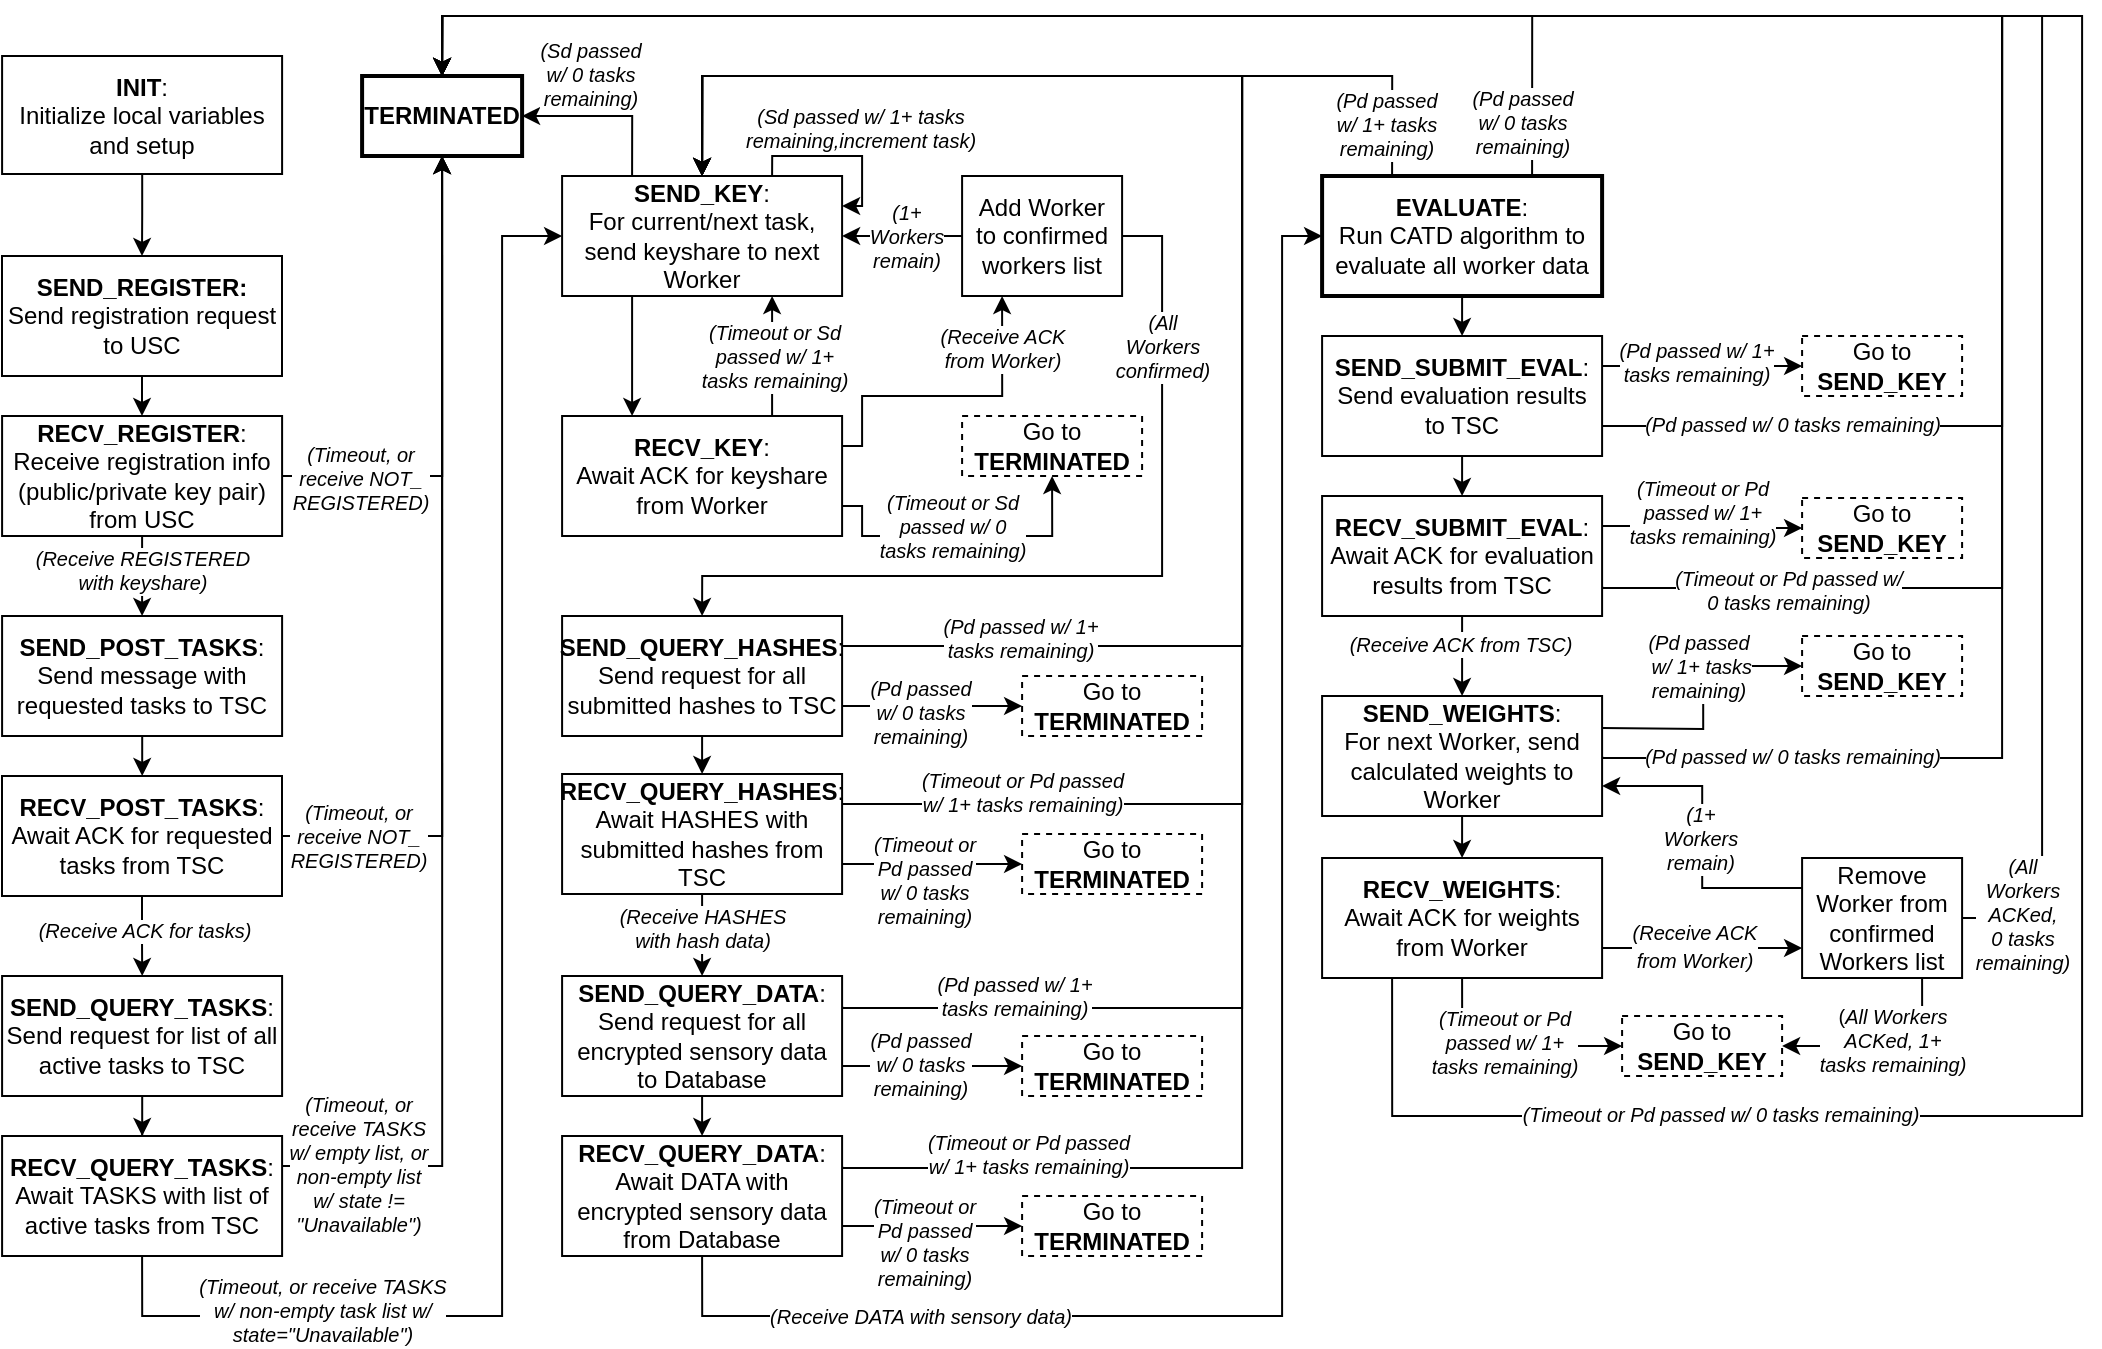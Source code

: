 <mxfile version="24.0.7" type="device">
  <diagram name="Page-1" id="quEddaLIeO4hTfpgQAE9">
    <mxGraphModel dx="-42" dy="-247" grid="1" gridSize="10" guides="1" tooltips="1" connect="1" arrows="1" fold="1" page="1" pageScale="1" pageWidth="850" pageHeight="1100" math="0" shadow="0">
      <root>
        <mxCell id="0" />
        <mxCell id="1" parent="0" />
        <mxCell id="jrSDbTSkBAWOKYSbaQIf-1" value="" style="edgeStyle=orthogonalEdgeStyle;rounded=0;orthogonalLoop=1;jettySize=auto;html=1;" edge="1" parent="1" source="jrSDbTSkBAWOKYSbaQIf-2" target="jrSDbTSkBAWOKYSbaQIf-4">
          <mxGeometry relative="1" as="geometry" />
        </mxCell>
        <mxCell id="jrSDbTSkBAWOKYSbaQIf-2" value="&lt;div&gt;&lt;b&gt;INIT&lt;/b&gt;: &lt;br&gt;&lt;/div&gt;&lt;div&gt;Initialize local variables and setup&lt;/div&gt;" style="rounded=0;whiteSpace=wrap;html=1;" vertex="1" parent="1">
          <mxGeometry x="2400.05" y="1490" width="140" height="59" as="geometry" />
        </mxCell>
        <mxCell id="jrSDbTSkBAWOKYSbaQIf-3" value="" style="edgeStyle=orthogonalEdgeStyle;rounded=0;orthogonalLoop=1;jettySize=auto;html=1;" edge="1" parent="1" source="jrSDbTSkBAWOKYSbaQIf-4" target="jrSDbTSkBAWOKYSbaQIf-9">
          <mxGeometry relative="1" as="geometry" />
        </mxCell>
        <mxCell id="jrSDbTSkBAWOKYSbaQIf-4" value="&lt;div&gt;&lt;b&gt;SEND_REGISTER: &lt;/b&gt;&lt;br&gt;&lt;/div&gt;&lt;div&gt;Send registration request to USC&lt;/div&gt;" style="rounded=0;whiteSpace=wrap;html=1;" vertex="1" parent="1">
          <mxGeometry x="2400" y="1590" width="140" height="60" as="geometry" />
        </mxCell>
        <mxCell id="jrSDbTSkBAWOKYSbaQIf-5" value="" style="edgeStyle=orthogonalEdgeStyle;rounded=0;orthogonalLoop=1;jettySize=auto;html=1;" edge="1" parent="1" source="jrSDbTSkBAWOKYSbaQIf-9" target="jrSDbTSkBAWOKYSbaQIf-11">
          <mxGeometry relative="1" as="geometry" />
        </mxCell>
        <mxCell id="jrSDbTSkBAWOKYSbaQIf-6" value="&lt;div style=&quot;font-size: 10px;&quot;&gt;&lt;font style=&quot;font-size: 10px;&quot;&gt;&lt;i&gt;(Receive REGISTERED&lt;/i&gt;&lt;/font&gt;&lt;/div&gt;&lt;div style=&quot;font-size: 10px;&quot;&gt;&lt;font style=&quot;font-size: 10px;&quot;&gt;&lt;i&gt;with keyshare)&lt;br&gt;&lt;/i&gt;&lt;/font&gt;&lt;/div&gt;" style="edgeLabel;html=1;align=center;verticalAlign=middle;resizable=0;points=[];" vertex="1" connectable="0" parent="jrSDbTSkBAWOKYSbaQIf-5">
          <mxGeometry x="-0.317" y="-1" relative="1" as="geometry">
            <mxPoint x="1" y="3" as="offset" />
          </mxGeometry>
        </mxCell>
        <mxCell id="jrSDbTSkBAWOKYSbaQIf-7" style="edgeStyle=orthogonalEdgeStyle;rounded=0;orthogonalLoop=1;jettySize=auto;html=1;exitX=1;exitY=0.5;exitDx=0;exitDy=0;entryX=0.5;entryY=1;entryDx=0;entryDy=0;" edge="1" parent="1" source="jrSDbTSkBAWOKYSbaQIf-9" target="jrSDbTSkBAWOKYSbaQIf-83">
          <mxGeometry relative="1" as="geometry">
            <Array as="points">
              <mxPoint x="2620.05" y="1700" />
            </Array>
          </mxGeometry>
        </mxCell>
        <mxCell id="jrSDbTSkBAWOKYSbaQIf-8" value="&lt;div style=&quot;font-size: 10px;&quot;&gt;&lt;font style=&quot;font-size: 10px;&quot;&gt;&lt;i&gt;(Timeout, or&lt;/i&gt;&lt;/font&gt;&lt;/div&gt;&lt;div style=&quot;font-size: 10px;&quot;&gt;&lt;font style=&quot;font-size: 10px;&quot;&gt;&lt;i&gt;receive NOT_&lt;/i&gt;&lt;/font&gt;&lt;/div&gt;&lt;div style=&quot;font-size: 10px;&quot;&gt;&lt;font style=&quot;font-size: 10px;&quot;&gt;&lt;i&gt;REGISTERED)&lt;br&gt;&lt;/i&gt;&lt;/font&gt;&lt;/div&gt;" style="edgeLabel;html=1;align=center;verticalAlign=middle;resizable=0;points=[];" vertex="1" connectable="0" parent="jrSDbTSkBAWOKYSbaQIf-7">
          <mxGeometry x="-0.681" y="3" relative="1" as="geometry">
            <mxPoint y="4" as="offset" />
          </mxGeometry>
        </mxCell>
        <mxCell id="jrSDbTSkBAWOKYSbaQIf-9" value="&lt;div&gt;&lt;b&gt;RECV_REGISTER&lt;/b&gt;:&lt;/div&gt;&lt;div&gt;Receive registration info (public/private key pair) from USC&lt;br&gt;&lt;/div&gt;" style="rounded=0;whiteSpace=wrap;html=1;" vertex="1" parent="1">
          <mxGeometry x="2400.05" y="1670" width="140" height="60" as="geometry" />
        </mxCell>
        <mxCell id="jrSDbTSkBAWOKYSbaQIf-10" value="" style="edgeStyle=orthogonalEdgeStyle;rounded=0;orthogonalLoop=1;jettySize=auto;html=1;" edge="1" parent="1" source="jrSDbTSkBAWOKYSbaQIf-11" target="jrSDbTSkBAWOKYSbaQIf-16">
          <mxGeometry relative="1" as="geometry" />
        </mxCell>
        <mxCell id="jrSDbTSkBAWOKYSbaQIf-11" value="&lt;div&gt;&lt;b&gt;SEND_POST_TASKS&lt;/b&gt;: Send message with requested tasks to TSC&lt;br&gt;&lt;/div&gt;" style="rounded=0;whiteSpace=wrap;html=1;" vertex="1" parent="1">
          <mxGeometry x="2400.05" y="1770" width="140" height="60" as="geometry" />
        </mxCell>
        <mxCell id="jrSDbTSkBAWOKYSbaQIf-12" value="" style="edgeStyle=orthogonalEdgeStyle;rounded=0;orthogonalLoop=1;jettySize=auto;html=1;" edge="1" parent="1" source="jrSDbTSkBAWOKYSbaQIf-16" target="jrSDbTSkBAWOKYSbaQIf-20">
          <mxGeometry relative="1" as="geometry" />
        </mxCell>
        <mxCell id="jrSDbTSkBAWOKYSbaQIf-13" value="&lt;div style=&quot;font-size: 10px;&quot;&gt;&lt;font style=&quot;font-size: 10px;&quot;&gt;&lt;i&gt;(Receive ACK for tasks)&lt;br&gt;&lt;/i&gt;&lt;/font&gt;&lt;/div&gt;" style="edgeLabel;html=1;align=center;verticalAlign=middle;resizable=0;points=[];" vertex="1" connectable="0" parent="jrSDbTSkBAWOKYSbaQIf-12">
          <mxGeometry x="-0.117" y="1" relative="1" as="geometry">
            <mxPoint y="-1" as="offset" />
          </mxGeometry>
        </mxCell>
        <mxCell id="jrSDbTSkBAWOKYSbaQIf-14" style="edgeStyle=orthogonalEdgeStyle;rounded=0;orthogonalLoop=1;jettySize=auto;html=1;exitX=1;exitY=0.5;exitDx=0;exitDy=0;entryX=0.5;entryY=1;entryDx=0;entryDy=0;" edge="1" parent="1" source="jrSDbTSkBAWOKYSbaQIf-16" target="jrSDbTSkBAWOKYSbaQIf-83">
          <mxGeometry relative="1" as="geometry" />
        </mxCell>
        <mxCell id="jrSDbTSkBAWOKYSbaQIf-15" value="&lt;div style=&quot;font-size: 10px;&quot;&gt;&lt;font style=&quot;font-size: 10px;&quot;&gt;&lt;i&gt;(Timeout, or&lt;/i&gt;&lt;/font&gt;&lt;/div&gt;&lt;div style=&quot;font-size: 10px;&quot;&gt;&lt;font style=&quot;font-size: 10px;&quot;&gt;&lt;i&gt;receive NOT_&lt;/i&gt;&lt;/font&gt;&lt;/div&gt;&lt;div style=&quot;font-size: 10px;&quot;&gt;&lt;font style=&quot;font-size: 10px;&quot;&gt;&lt;i&gt;REGISTERED)&lt;br&gt;&lt;/i&gt;&lt;/font&gt;&lt;/div&gt;" style="edgeLabel;html=1;align=center;verticalAlign=middle;resizable=0;points=[];" vertex="1" connectable="0" parent="jrSDbTSkBAWOKYSbaQIf-14">
          <mxGeometry x="-0.82" relative="1" as="geometry">
            <mxPoint as="offset" />
          </mxGeometry>
        </mxCell>
        <mxCell id="jrSDbTSkBAWOKYSbaQIf-16" value="&lt;div&gt;&lt;b&gt;RECV_POST_TASKS&lt;/b&gt;:&lt;/div&gt;&lt;div&gt;Await ACK for requested tasks from TSC&lt;br&gt;&lt;/div&gt;" style="rounded=0;whiteSpace=wrap;html=1;" vertex="1" parent="1">
          <mxGeometry x="2400" y="1850" width="140" height="60" as="geometry" />
        </mxCell>
        <mxCell id="jrSDbTSkBAWOKYSbaQIf-17" value="" style="edgeStyle=orthogonalEdgeStyle;rounded=0;orthogonalLoop=1;jettySize=auto;html=1;" edge="1" parent="1" source="jrSDbTSkBAWOKYSbaQIf-20" target="jrSDbTSkBAWOKYSbaQIf-23">
          <mxGeometry relative="1" as="geometry" />
        </mxCell>
        <mxCell id="jrSDbTSkBAWOKYSbaQIf-18" style="edgeStyle=orthogonalEdgeStyle;rounded=0;orthogonalLoop=1;jettySize=auto;html=1;exitX=1;exitY=0.25;exitDx=0;exitDy=0;entryX=0.5;entryY=1;entryDx=0;entryDy=0;" edge="1" parent="1" source="jrSDbTSkBAWOKYSbaQIf-23" target="jrSDbTSkBAWOKYSbaQIf-83">
          <mxGeometry relative="1" as="geometry" />
        </mxCell>
        <mxCell id="jrSDbTSkBAWOKYSbaQIf-19" value="&lt;div style=&quot;font-size: 10px;&quot;&gt;&lt;font style=&quot;font-size: 10px;&quot;&gt;&lt;i&gt;(Timeout, or&lt;/i&gt;&lt;/font&gt;&lt;/div&gt;&lt;div style=&quot;font-size: 10px;&quot;&gt;&lt;font style=&quot;font-size: 10px;&quot;&gt;&lt;i&gt;receive TASKS&lt;/i&gt;&lt;/font&gt;&lt;/div&gt;&lt;div style=&quot;font-size: 10px;&quot;&gt;&lt;font style=&quot;font-size: 10px;&quot;&gt;&lt;i&gt;w/ empty list, or&lt;/i&gt;&lt;/font&gt;&lt;/div&gt;&lt;div style=&quot;font-size: 10px;&quot;&gt;&lt;font style=&quot;font-size: 10px;&quot;&gt;&lt;i&gt;non-empty list&lt;/i&gt;&lt;/font&gt;&lt;/div&gt;&lt;div style=&quot;font-size: 10px;&quot;&gt;&lt;font style=&quot;font-size: 10px;&quot;&gt;&lt;i&gt;w/ state !=&lt;/i&gt;&lt;/font&gt;&lt;/div&gt;&lt;div style=&quot;font-size: 10px;&quot;&gt;&lt;font style=&quot;font-size: 10px;&quot;&gt;&lt;i&gt;&quot;Unavailable&quot;)&lt;br&gt;&lt;/i&gt;&lt;/font&gt;&lt;/div&gt;" style="edgeLabel;html=1;align=center;verticalAlign=middle;resizable=0;points=[];" vertex="1" connectable="0" parent="jrSDbTSkBAWOKYSbaQIf-18">
          <mxGeometry x="-0.882" y="1" relative="1" as="geometry">
            <mxPoint x="3" as="offset" />
          </mxGeometry>
        </mxCell>
        <mxCell id="jrSDbTSkBAWOKYSbaQIf-20" value="&lt;div&gt;&lt;b&gt;SEND_QUERY_TASKS&lt;/b&gt;:&lt;/div&gt;&lt;div&gt;Send request for list of all active tasks to TSC&lt;br&gt;&lt;/div&gt;" style="rounded=0;whiteSpace=wrap;html=1;" vertex="1" parent="1">
          <mxGeometry x="2400.05" y="1950" width="140" height="60" as="geometry" />
        </mxCell>
        <mxCell id="jrSDbTSkBAWOKYSbaQIf-21" style="edgeStyle=orthogonalEdgeStyle;rounded=0;orthogonalLoop=1;jettySize=auto;html=1;exitX=0.5;exitY=1;exitDx=0;exitDy=0;entryX=0;entryY=0.5;entryDx=0;entryDy=0;" edge="1" parent="1" source="jrSDbTSkBAWOKYSbaQIf-23" target="jrSDbTSkBAWOKYSbaQIf-27">
          <mxGeometry relative="1" as="geometry">
            <Array as="points">
              <mxPoint x="2470.05" y="2120" />
              <mxPoint x="2650.05" y="2120" />
              <mxPoint x="2650.05" y="1580" />
            </Array>
          </mxGeometry>
        </mxCell>
        <mxCell id="jrSDbTSkBAWOKYSbaQIf-22" value="&lt;div style=&quot;font-size: 10px;&quot;&gt;&lt;font style=&quot;font-size: 10px;&quot;&gt;&lt;i&gt;(Timeout, or receive TASKS&lt;/i&gt;&lt;/font&gt;&lt;/div&gt;&lt;div style=&quot;font-size: 10px;&quot;&gt;&lt;font style=&quot;font-size: 10px;&quot;&gt;&lt;i&gt;w/ non-empty task list w/&lt;/i&gt;&lt;/font&gt;&lt;/div&gt;&lt;div style=&quot;font-size: 10px;&quot;&gt;&lt;font style=&quot;font-size: 10px;&quot;&gt;&lt;i&gt;state=&quot;Unavailable&quot;)&lt;br&gt;&lt;/i&gt;&lt;/font&gt;&lt;/div&gt;" style="edgeLabel;html=1;align=center;verticalAlign=middle;resizable=0;points=[];" vertex="1" connectable="0" parent="jrSDbTSkBAWOKYSbaQIf-21">
          <mxGeometry x="-0.755" relative="1" as="geometry">
            <mxPoint x="24" y="-3" as="offset" />
          </mxGeometry>
        </mxCell>
        <mxCell id="jrSDbTSkBAWOKYSbaQIf-23" value="&lt;div&gt;&lt;b&gt;RECV_QUERY_TASKS&lt;/b&gt;:&lt;/div&gt;&lt;div&gt;Await TASKS with list of active tasks from TSC&lt;br&gt;&lt;/div&gt;" style="rounded=0;whiteSpace=wrap;html=1;" vertex="1" parent="1">
          <mxGeometry x="2400.05" y="2030" width="140" height="60" as="geometry" />
        </mxCell>
        <mxCell id="jrSDbTSkBAWOKYSbaQIf-24" style="edgeStyle=orthogonalEdgeStyle;rounded=0;orthogonalLoop=1;jettySize=auto;html=1;exitX=0.25;exitY=0;exitDx=0;exitDy=0;entryX=1;entryY=0.5;entryDx=0;entryDy=0;" edge="1" parent="1" source="jrSDbTSkBAWOKYSbaQIf-27" target="jrSDbTSkBAWOKYSbaQIf-83">
          <mxGeometry relative="1" as="geometry">
            <mxPoint x="2640.05" y="1520" as="targetPoint" />
            <Array as="points">
              <mxPoint x="2715.05" y="1520" />
            </Array>
          </mxGeometry>
        </mxCell>
        <mxCell id="jrSDbTSkBAWOKYSbaQIf-25" value="&lt;div style=&quot;font-size: 10px;&quot;&gt;&lt;font style=&quot;font-size: 10px;&quot;&gt;&lt;i&gt;(Sd passed &lt;br&gt;&lt;/i&gt;&lt;/font&gt;&lt;/div&gt;&lt;div style=&quot;font-size: 10px;&quot;&gt;&lt;font style=&quot;font-size: 10px;&quot;&gt;&lt;i&gt;w/ 0 tasks &lt;br&gt;&lt;/i&gt;&lt;/font&gt;&lt;/div&gt;&lt;div style=&quot;font-size: 10px;&quot;&gt;&lt;font style=&quot;font-size: 10px;&quot;&gt;&lt;i&gt;remaining)&lt;br&gt;&lt;/i&gt;&lt;/font&gt;&lt;/div&gt;" style="edgeLabel;html=1;align=center;verticalAlign=middle;resizable=0;points=[];" vertex="1" connectable="0" parent="jrSDbTSkBAWOKYSbaQIf-24">
          <mxGeometry x="-0.408" relative="1" as="geometry">
            <mxPoint x="-21" y="-26" as="offset" />
          </mxGeometry>
        </mxCell>
        <mxCell id="jrSDbTSkBAWOKYSbaQIf-26" style="edgeStyle=orthogonalEdgeStyle;rounded=0;orthogonalLoop=1;jettySize=auto;html=1;exitX=0.25;exitY=1;exitDx=0;exitDy=0;entryX=0.25;entryY=0;entryDx=0;entryDy=0;" edge="1" parent="1" source="jrSDbTSkBAWOKYSbaQIf-27" target="jrSDbTSkBAWOKYSbaQIf-34">
          <mxGeometry relative="1" as="geometry" />
        </mxCell>
        <mxCell id="jrSDbTSkBAWOKYSbaQIf-27" value="&lt;div&gt;&lt;b&gt;SEND_KEY&lt;/b&gt;:&lt;/div&gt;&lt;div&gt;For current/next task, send keyshare to next Worker&lt;br&gt;&lt;/div&gt;" style="rounded=0;whiteSpace=wrap;html=1;" vertex="1" parent="1">
          <mxGeometry x="2680.05" y="1550" width="140" height="60" as="geometry" />
        </mxCell>
        <mxCell id="jrSDbTSkBAWOKYSbaQIf-28" style="edgeStyle=orthogonalEdgeStyle;rounded=0;orthogonalLoop=1;jettySize=auto;html=1;exitX=1;exitY=0.25;exitDx=0;exitDy=0;entryX=0.25;entryY=1;entryDx=0;entryDy=0;" edge="1" parent="1" source="jrSDbTSkBAWOKYSbaQIf-34" target="jrSDbTSkBAWOKYSbaQIf-96">
          <mxGeometry relative="1" as="geometry">
            <mxPoint x="2860.05" y="1645" as="sourcePoint" />
            <mxPoint x="2940.05" y="1609" as="targetPoint" />
            <Array as="points">
              <mxPoint x="2830.05" y="1685" />
              <mxPoint x="2830.05" y="1660" />
              <mxPoint x="2900.05" y="1660" />
            </Array>
          </mxGeometry>
        </mxCell>
        <mxCell id="jrSDbTSkBAWOKYSbaQIf-29" value="&lt;div style=&quot;font-size: 10px;&quot;&gt;&lt;font style=&quot;font-size: 10px;&quot;&gt;&lt;i&gt;(Receive ACK&lt;/i&gt;&lt;/font&gt;&lt;/div&gt;&lt;div style=&quot;font-size: 10px;&quot;&gt;&lt;font style=&quot;font-size: 10px;&quot;&gt;&lt;i&gt;from Worker)&lt;br&gt;&lt;/i&gt;&lt;/font&gt;&lt;/div&gt;" style="edgeLabel;html=1;align=center;verticalAlign=middle;resizable=0;points=[];" vertex="1" connectable="0" parent="jrSDbTSkBAWOKYSbaQIf-28">
          <mxGeometry x="-0.073" relative="1" as="geometry">
            <mxPoint x="33" y="-24" as="offset" />
          </mxGeometry>
        </mxCell>
        <mxCell id="jrSDbTSkBAWOKYSbaQIf-30" style="edgeStyle=orthogonalEdgeStyle;rounded=0;orthogonalLoop=1;jettySize=auto;html=1;exitX=0.75;exitY=0;exitDx=0;exitDy=0;entryX=0.75;entryY=1;entryDx=0;entryDy=0;" edge="1" parent="1" source="jrSDbTSkBAWOKYSbaQIf-34" target="jrSDbTSkBAWOKYSbaQIf-27">
          <mxGeometry relative="1" as="geometry" />
        </mxCell>
        <mxCell id="jrSDbTSkBAWOKYSbaQIf-31" value="&lt;div style=&quot;font-size: 10px;&quot;&gt;&lt;font style=&quot;font-size: 10px;&quot;&gt;&lt;i&gt;(Timeout or Sd &lt;br&gt;&lt;/i&gt;&lt;/font&gt;&lt;/div&gt;&lt;div style=&quot;font-size: 10px;&quot;&gt;&lt;font style=&quot;font-size: 10px;&quot;&gt;&lt;i&gt;passed w/ 1+ &lt;br&gt;&lt;/i&gt;&lt;/font&gt;&lt;/div&gt;&lt;div style=&quot;font-size: 10px;&quot;&gt;&lt;font style=&quot;font-size: 10px;&quot;&gt;&lt;i&gt;tasks remaining)&lt;br&gt;&lt;/i&gt;&lt;/font&gt;&lt;/div&gt;" style="edgeLabel;html=1;align=center;verticalAlign=middle;resizable=0;points=[];" vertex="1" connectable="0" parent="jrSDbTSkBAWOKYSbaQIf-30">
          <mxGeometry x="-0.027" y="1" relative="1" as="geometry">
            <mxPoint x="2" y="-1" as="offset" />
          </mxGeometry>
        </mxCell>
        <mxCell id="jrSDbTSkBAWOKYSbaQIf-32" style="edgeStyle=orthogonalEdgeStyle;rounded=0;orthogonalLoop=1;jettySize=auto;html=1;exitX=1;exitY=0.75;exitDx=0;exitDy=0;entryX=0.5;entryY=1;entryDx=0;entryDy=0;" edge="1" parent="1" source="jrSDbTSkBAWOKYSbaQIf-34" target="jrSDbTSkBAWOKYSbaQIf-97">
          <mxGeometry relative="1" as="geometry">
            <Array as="points">
              <mxPoint x="2830.05" y="1715" />
              <mxPoint x="2830.05" y="1730" />
              <mxPoint x="2925.05" y="1730" />
            </Array>
          </mxGeometry>
        </mxCell>
        <mxCell id="jrSDbTSkBAWOKYSbaQIf-33" value="&lt;div style=&quot;font-size: 10px;&quot;&gt;&lt;font style=&quot;font-size: 10px;&quot;&gt;&lt;i&gt;(Timeout or Sd &lt;br&gt;&lt;/i&gt;&lt;/font&gt;&lt;/div&gt;&lt;div style=&quot;font-size: 10px;&quot;&gt;&lt;font style=&quot;font-size: 10px;&quot;&gt;&lt;i&gt;passed w/ 0&lt;/i&gt;&lt;/font&gt;&lt;/div&gt;&lt;div style=&quot;font-size: 10px;&quot;&gt;&lt;font style=&quot;font-size: 10px;&quot;&gt;&lt;i&gt;tasks remaining)&lt;br&gt;&lt;/i&gt;&lt;/font&gt;&lt;/div&gt;" style="edgeLabel;html=1;align=center;verticalAlign=middle;resizable=0;points=[];" vertex="1" connectable="0" parent="jrSDbTSkBAWOKYSbaQIf-32">
          <mxGeometry x="-0.097" y="-2" relative="1" as="geometry">
            <mxPoint x="2" y="-7" as="offset" />
          </mxGeometry>
        </mxCell>
        <mxCell id="jrSDbTSkBAWOKYSbaQIf-34" value="&lt;div&gt;&lt;b&gt;RECV_KEY&lt;/b&gt;:&lt;/div&gt;&lt;div&gt;Await ACK for keyshare from Worker&lt;br&gt;&lt;/div&gt;" style="rounded=0;whiteSpace=wrap;html=1;" vertex="1" parent="1">
          <mxGeometry x="2680.05" y="1670" width="140" height="60" as="geometry" />
        </mxCell>
        <mxCell id="jrSDbTSkBAWOKYSbaQIf-35" style="edgeStyle=orthogonalEdgeStyle;rounded=0;orthogonalLoop=1;jettySize=auto;html=1;exitX=1;exitY=0.25;exitDx=0;exitDy=0;entryX=0.5;entryY=0;entryDx=0;entryDy=0;" edge="1" parent="1" source="jrSDbTSkBAWOKYSbaQIf-40" target="jrSDbTSkBAWOKYSbaQIf-27">
          <mxGeometry relative="1" as="geometry">
            <Array as="points">
              <mxPoint x="3020.05" y="1785" />
              <mxPoint x="3020.05" y="1500" />
              <mxPoint x="2750.05" y="1500" />
            </Array>
          </mxGeometry>
        </mxCell>
        <mxCell id="jrSDbTSkBAWOKYSbaQIf-36" value="&lt;div style=&quot;font-size: 10px;&quot;&gt;&lt;font style=&quot;font-size: 10px;&quot;&gt;&lt;i&gt;(Pd passed w/ 1+ &lt;br&gt;&lt;/i&gt;&lt;/font&gt;&lt;/div&gt;&lt;div style=&quot;font-size: 10px;&quot;&gt;&lt;font style=&quot;font-size: 10px;&quot;&gt;&lt;i&gt;tasks remaining)&lt;br&gt;&lt;/i&gt;&lt;/font&gt;&lt;/div&gt;" style="edgeLabel;html=1;align=center;verticalAlign=middle;resizable=0;points=[];" vertex="1" connectable="0" parent="jrSDbTSkBAWOKYSbaQIf-35">
          <mxGeometry x="-0.888" y="-1" relative="1" as="geometry">
            <mxPoint x="44" y="-5" as="offset" />
          </mxGeometry>
        </mxCell>
        <mxCell id="jrSDbTSkBAWOKYSbaQIf-37" style="edgeStyle=orthogonalEdgeStyle;rounded=0;orthogonalLoop=1;jettySize=auto;html=1;exitX=1;exitY=0.75;exitDx=0;exitDy=0;entryX=0;entryY=0.5;entryDx=0;entryDy=0;" edge="1" parent="1" source="jrSDbTSkBAWOKYSbaQIf-40" target="jrSDbTSkBAWOKYSbaQIf-98">
          <mxGeometry relative="1" as="geometry">
            <mxPoint x="2880.05" y="1815.205" as="targetPoint" />
          </mxGeometry>
        </mxCell>
        <mxCell id="jrSDbTSkBAWOKYSbaQIf-38" value="&lt;div style=&quot;font-size: 10px;&quot;&gt;&lt;font style=&quot;font-size: 10px;&quot;&gt;&lt;i&gt;(Pd passed &lt;br&gt;&lt;/i&gt;&lt;/font&gt;&lt;/div&gt;&lt;div style=&quot;font-size: 10px;&quot;&gt;&lt;font style=&quot;font-size: 10px;&quot;&gt;&lt;i&gt;w/ 0 tasks &lt;br&gt;&lt;/i&gt;&lt;/font&gt;&lt;/div&gt;&lt;div style=&quot;font-size: 10px;&quot;&gt;&lt;font style=&quot;font-size: 10px;&quot;&gt;&lt;i&gt;remaining)&lt;br&gt;&lt;/i&gt;&lt;/font&gt;&lt;/div&gt;" style="edgeLabel;html=1;align=center;verticalAlign=middle;resizable=0;points=[];" vertex="1" connectable="0" parent="jrSDbTSkBAWOKYSbaQIf-37">
          <mxGeometry x="-0.194" relative="1" as="geometry">
            <mxPoint x="2" y="3" as="offset" />
          </mxGeometry>
        </mxCell>
        <mxCell id="jrSDbTSkBAWOKYSbaQIf-39" style="edgeStyle=orthogonalEdgeStyle;rounded=0;orthogonalLoop=1;jettySize=auto;html=1;exitX=0.5;exitY=1;exitDx=0;exitDy=0;entryX=0.5;entryY=0;entryDx=0;entryDy=0;" edge="1" parent="1" source="jrSDbTSkBAWOKYSbaQIf-40" target="jrSDbTSkBAWOKYSbaQIf-47">
          <mxGeometry relative="1" as="geometry" />
        </mxCell>
        <mxCell id="jrSDbTSkBAWOKYSbaQIf-40" value="&lt;div&gt;&lt;b&gt;SEND_QUERY_HASHES&lt;/b&gt;:&lt;/div&gt;&lt;div&gt;Send request for all submitted hashes to TSC&lt;br&gt;&lt;/div&gt;" style="rounded=0;whiteSpace=wrap;html=1;" vertex="1" parent="1">
          <mxGeometry x="2680.05" y="1770" width="140" height="60" as="geometry" />
        </mxCell>
        <mxCell id="jrSDbTSkBAWOKYSbaQIf-41" style="edgeStyle=orthogonalEdgeStyle;rounded=0;orthogonalLoop=1;jettySize=auto;html=1;exitX=1;exitY=0.25;exitDx=0;exitDy=0;entryX=0.5;entryY=0;entryDx=0;entryDy=0;" edge="1" parent="1" source="jrSDbTSkBAWOKYSbaQIf-47" target="jrSDbTSkBAWOKYSbaQIf-27">
          <mxGeometry relative="1" as="geometry">
            <Array as="points">
              <mxPoint x="3020.05" y="1864" />
              <mxPoint x="3020.05" y="1500" />
              <mxPoint x="2750.05" y="1500" />
            </Array>
          </mxGeometry>
        </mxCell>
        <mxCell id="jrSDbTSkBAWOKYSbaQIf-42" value="&lt;div style=&quot;font-size: 10px;&quot;&gt;&lt;font style=&quot;font-size: 10px;&quot;&gt;&lt;i&gt;(Timeout or Pd passed &lt;br&gt;&lt;/i&gt;&lt;/font&gt;&lt;/div&gt;&lt;div style=&quot;font-size: 10px;&quot;&gt;&lt;font style=&quot;font-size: 10px;&quot;&gt;&lt;i&gt;w/ 1+ tasks remaining)&lt;br&gt;&lt;/i&gt;&lt;/font&gt;&lt;/div&gt;" style="edgeLabel;html=1;align=center;verticalAlign=middle;resizable=0;points=[];" vertex="1" connectable="0" parent="jrSDbTSkBAWOKYSbaQIf-41">
          <mxGeometry x="-0.801" y="-1" relative="1" as="geometry">
            <mxPoint x="2" y="-7" as="offset" />
          </mxGeometry>
        </mxCell>
        <mxCell id="jrSDbTSkBAWOKYSbaQIf-43" style="edgeStyle=orthogonalEdgeStyle;rounded=0;orthogonalLoop=1;jettySize=auto;html=1;exitX=1;exitY=0.75;exitDx=0;exitDy=0;entryX=0;entryY=0.5;entryDx=0;entryDy=0;" edge="1" parent="1" source="jrSDbTSkBAWOKYSbaQIf-47" target="jrSDbTSkBAWOKYSbaQIf-99">
          <mxGeometry relative="1" as="geometry" />
        </mxCell>
        <mxCell id="jrSDbTSkBAWOKYSbaQIf-44" value="&lt;div style=&quot;font-size: 10px;&quot;&gt;&lt;font style=&quot;font-size: 10px;&quot;&gt;&lt;i&gt;(Timeout or&lt;/i&gt;&lt;/font&gt;&lt;/div&gt;&lt;div style=&quot;font-size: 10px;&quot;&gt;&lt;font style=&quot;font-size: 10px;&quot;&gt;&lt;i&gt;Pd passed &lt;br&gt;&lt;/i&gt;&lt;/font&gt;&lt;/div&gt;&lt;div style=&quot;font-size: 10px;&quot;&gt;&lt;font style=&quot;font-size: 10px;&quot;&gt;&lt;i&gt;w/ 0 tasks &lt;br&gt;&lt;/i&gt;&lt;/font&gt;&lt;/div&gt;&lt;div style=&quot;font-size: 10px;&quot;&gt;&lt;font style=&quot;font-size: 10px;&quot;&gt;&lt;i&gt;remaining)&lt;br&gt;&lt;/i&gt;&lt;/font&gt;&lt;/div&gt;" style="edgeLabel;html=1;align=center;verticalAlign=middle;resizable=0;points=[];" vertex="1" connectable="0" parent="jrSDbTSkBAWOKYSbaQIf-43">
          <mxGeometry x="-0.103" y="-1" relative="1" as="geometry">
            <mxPoint y="7" as="offset" />
          </mxGeometry>
        </mxCell>
        <mxCell id="jrSDbTSkBAWOKYSbaQIf-45" value="" style="edgeStyle=orthogonalEdgeStyle;rounded=0;orthogonalLoop=1;jettySize=auto;html=1;" edge="1" parent="1" source="jrSDbTSkBAWOKYSbaQIf-47" target="jrSDbTSkBAWOKYSbaQIf-53">
          <mxGeometry relative="1" as="geometry" />
        </mxCell>
        <mxCell id="jrSDbTSkBAWOKYSbaQIf-46" value="&lt;div style=&quot;font-size: 10px;&quot;&gt;&lt;font style=&quot;font-size: 10px;&quot;&gt;&lt;i&gt;(Receive HASHES&lt;/i&gt;&lt;/font&gt;&lt;/div&gt;&lt;div style=&quot;font-size: 10px;&quot;&gt;&lt;font style=&quot;font-size: 10px;&quot;&gt;&lt;i&gt;with hash data)&lt;br&gt;&lt;/i&gt;&lt;/font&gt;&lt;/div&gt;" style="edgeLabel;html=1;align=center;verticalAlign=middle;resizable=0;points=[];" vertex="1" connectable="0" parent="jrSDbTSkBAWOKYSbaQIf-45">
          <mxGeometry x="-0.192" relative="1" as="geometry">
            <mxPoint as="offset" />
          </mxGeometry>
        </mxCell>
        <mxCell id="jrSDbTSkBAWOKYSbaQIf-47" value="&lt;div&gt;&lt;b&gt;RECV_QUERY_HASHES&lt;/b&gt;:&lt;/div&gt;&lt;div&gt;Await HASHES with submitted hashes from TSC&lt;br&gt;&lt;/div&gt;" style="rounded=0;whiteSpace=wrap;html=1;" vertex="1" parent="1">
          <mxGeometry x="2680.05" y="1849" width="140" height="60" as="geometry" />
        </mxCell>
        <mxCell id="jrSDbTSkBAWOKYSbaQIf-48" style="edgeStyle=orthogonalEdgeStyle;rounded=0;orthogonalLoop=1;jettySize=auto;html=1;exitX=1;exitY=0.25;exitDx=0;exitDy=0;entryX=0.5;entryY=0;entryDx=0;entryDy=0;" edge="1" parent="1" source="jrSDbTSkBAWOKYSbaQIf-53" target="jrSDbTSkBAWOKYSbaQIf-27">
          <mxGeometry relative="1" as="geometry">
            <Array as="points">
              <mxPoint x="2820.05" y="1966" />
              <mxPoint x="3020.05" y="1966" />
              <mxPoint x="3020.05" y="1500" />
              <mxPoint x="2750.05" y="1500" />
            </Array>
          </mxGeometry>
        </mxCell>
        <mxCell id="jrSDbTSkBAWOKYSbaQIf-49" value="&lt;div style=&quot;font-size: 10px;&quot;&gt;&lt;font style=&quot;font-size: 10px;&quot;&gt;&lt;i&gt;(Pd passed w/ 1+ &lt;br&gt;&lt;/i&gt;&lt;/font&gt;&lt;/div&gt;&lt;div style=&quot;font-size: 10px;&quot;&gt;&lt;font style=&quot;font-size: 10px;&quot;&gt;&lt;i&gt;tasks remaining)&lt;br&gt;&lt;/i&gt;&lt;/font&gt;&lt;/div&gt;" style="edgeLabel;html=1;align=center;verticalAlign=middle;resizable=0;points=[];" vertex="1" connectable="0" parent="jrSDbTSkBAWOKYSbaQIf-48">
          <mxGeometry x="-0.831" y="-2" relative="1" as="geometry">
            <mxPoint x="3" y="-8" as="offset" />
          </mxGeometry>
        </mxCell>
        <mxCell id="jrSDbTSkBAWOKYSbaQIf-50" style="edgeStyle=orthogonalEdgeStyle;rounded=0;orthogonalLoop=1;jettySize=auto;html=1;exitX=1;exitY=0.75;exitDx=0;exitDy=0;entryX=0;entryY=0.5;entryDx=0;entryDy=0;" edge="1" parent="1" source="jrSDbTSkBAWOKYSbaQIf-53" target="jrSDbTSkBAWOKYSbaQIf-100">
          <mxGeometry relative="1" as="geometry" />
        </mxCell>
        <mxCell id="jrSDbTSkBAWOKYSbaQIf-51" value="&lt;div style=&quot;font-size: 10px;&quot;&gt;&lt;font style=&quot;font-size: 10px;&quot;&gt;&lt;i&gt;(Pd passed &lt;br&gt;&lt;/i&gt;&lt;/font&gt;&lt;/div&gt;&lt;div style=&quot;font-size: 10px;&quot;&gt;&lt;font style=&quot;font-size: 10px;&quot;&gt;&lt;i&gt;w/ 0 tasks &lt;br&gt;&lt;/i&gt;&lt;/font&gt;&lt;/div&gt;&lt;div style=&quot;font-size: 10px;&quot;&gt;&lt;font style=&quot;font-size: 10px;&quot;&gt;&lt;i&gt;remaining)&lt;br&gt;&lt;/i&gt;&lt;/font&gt;&lt;/div&gt;" style="edgeLabel;html=1;align=center;verticalAlign=middle;resizable=0;points=[];" vertex="1" connectable="0" parent="jrSDbTSkBAWOKYSbaQIf-50">
          <mxGeometry x="-0.128" y="1" relative="1" as="geometry">
            <mxPoint as="offset" />
          </mxGeometry>
        </mxCell>
        <mxCell id="jrSDbTSkBAWOKYSbaQIf-52" style="edgeStyle=orthogonalEdgeStyle;rounded=0;orthogonalLoop=1;jettySize=auto;html=1;exitX=0.5;exitY=1;exitDx=0;exitDy=0;entryX=0.5;entryY=0;entryDx=0;entryDy=0;" edge="1" parent="1" source="jrSDbTSkBAWOKYSbaQIf-53" target="jrSDbTSkBAWOKYSbaQIf-58">
          <mxGeometry relative="1" as="geometry" />
        </mxCell>
        <mxCell id="jrSDbTSkBAWOKYSbaQIf-53" value="&lt;div&gt;&lt;b&gt;SEND_QUERY_DATA&lt;/b&gt;:&lt;/div&gt;&lt;div&gt;Send request for all encrypted sensory data to Database&lt;br&gt;&lt;/div&gt;" style="rounded=0;whiteSpace=wrap;html=1;" vertex="1" parent="1">
          <mxGeometry x="2680.05" y="1950" width="140" height="60" as="geometry" />
        </mxCell>
        <mxCell id="jrSDbTSkBAWOKYSbaQIf-54" value="" style="edgeStyle=orthogonalEdgeStyle;rounded=0;orthogonalLoop=1;jettySize=auto;html=1;entryX=0;entryY=0.5;entryDx=0;entryDy=0;exitX=0.5;exitY=1;exitDx=0;exitDy=0;" edge="1" parent="1" source="jrSDbTSkBAWOKYSbaQIf-58" target="jrSDbTSkBAWOKYSbaQIf-89">
          <mxGeometry relative="1" as="geometry">
            <mxPoint x="2770.05" y="2112" as="targetPoint" />
            <Array as="points">
              <mxPoint x="2750.05" y="2120" />
              <mxPoint x="3040.05" y="2120" />
              <mxPoint x="3040.05" y="1580" />
            </Array>
          </mxGeometry>
        </mxCell>
        <mxCell id="jrSDbTSkBAWOKYSbaQIf-55" value="&lt;div style=&quot;font-size: 10px;&quot;&gt;&lt;font style=&quot;font-size: 10px;&quot;&gt;&lt;i&gt;(Receive DATA with sensory data)&lt;br&gt;&lt;/i&gt;&lt;/font&gt;&lt;/div&gt;" style="edgeLabel;html=1;align=center;verticalAlign=middle;resizable=0;points=[];" vertex="1" connectable="0" parent="jrSDbTSkBAWOKYSbaQIf-54">
          <mxGeometry x="-0.859" y="2" relative="1" as="geometry">
            <mxPoint x="77" y="2" as="offset" />
          </mxGeometry>
        </mxCell>
        <mxCell id="jrSDbTSkBAWOKYSbaQIf-56" style="edgeStyle=orthogonalEdgeStyle;rounded=0;orthogonalLoop=1;jettySize=auto;html=1;exitX=1;exitY=0.25;exitDx=0;exitDy=0;entryX=0.5;entryY=0;entryDx=0;entryDy=0;" edge="1" parent="1" source="jrSDbTSkBAWOKYSbaQIf-58" target="jrSDbTSkBAWOKYSbaQIf-27">
          <mxGeometry relative="1" as="geometry">
            <Array as="points">
              <mxPoint x="2820.05" y="2046" />
              <mxPoint x="3020.05" y="2046" />
              <mxPoint x="3020.05" y="1500" />
              <mxPoint x="2750.05" y="1500" />
            </Array>
          </mxGeometry>
        </mxCell>
        <mxCell id="jrSDbTSkBAWOKYSbaQIf-57" value="&lt;div style=&quot;font-size: 10px;&quot;&gt;&lt;font style=&quot;font-size: 10px;&quot;&gt;&lt;i&gt;(Timeout or Pd passed &lt;br&gt;&lt;/i&gt;&lt;/font&gt;&lt;/div&gt;&lt;div style=&quot;font-size: 10px;&quot;&gt;&lt;font style=&quot;font-size: 10px;&quot;&gt;&lt;i&gt;w/ 1+ tasks remaining)&lt;br&gt;&lt;/i&gt;&lt;/font&gt;&lt;/div&gt;" style="edgeLabel;html=1;align=center;verticalAlign=middle;resizable=0;points=[];" vertex="1" connectable="0" parent="jrSDbTSkBAWOKYSbaQIf-56">
          <mxGeometry x="-0.838" relative="1" as="geometry">
            <mxPoint x="7" y="-7" as="offset" />
          </mxGeometry>
        </mxCell>
        <mxCell id="jrSDbTSkBAWOKYSbaQIf-58" value="&lt;div&gt;&lt;b&gt;RECV_QUERY_DATA&lt;/b&gt;:&lt;/div&gt;&lt;div&gt;Await DATA with encrypted sensory data from Database&lt;br&gt;&lt;/div&gt;" style="rounded=0;whiteSpace=wrap;html=1;" vertex="1" parent="1">
          <mxGeometry x="2680.05" y="2030" width="140" height="60" as="geometry" />
        </mxCell>
        <mxCell id="jrSDbTSkBAWOKYSbaQIf-59" style="edgeStyle=orthogonalEdgeStyle;rounded=0;orthogonalLoop=1;jettySize=auto;html=1;exitX=0.5;exitY=1;exitDx=0;exitDy=0;entryX=0.5;entryY=0;entryDx=0;entryDy=0;" edge="1" parent="1" source="jrSDbTSkBAWOKYSbaQIf-64" target="jrSDbTSkBAWOKYSbaQIf-71">
          <mxGeometry relative="1" as="geometry" />
        </mxCell>
        <mxCell id="jrSDbTSkBAWOKYSbaQIf-60" style="edgeStyle=orthogonalEdgeStyle;rounded=0;orthogonalLoop=1;jettySize=auto;html=1;exitX=1;exitY=0.25;exitDx=0;exitDy=0;entryX=0;entryY=0.5;entryDx=0;entryDy=0;" edge="1" parent="1" source="jrSDbTSkBAWOKYSbaQIf-64" target="jrSDbTSkBAWOKYSbaQIf-105">
          <mxGeometry relative="1" as="geometry">
            <mxPoint x="3355.05" y="1620" as="targetPoint" />
          </mxGeometry>
        </mxCell>
        <mxCell id="jrSDbTSkBAWOKYSbaQIf-61" value="&lt;div style=&quot;font-size: 10px;&quot;&gt;&lt;font style=&quot;font-size: 10px;&quot;&gt;&lt;i&gt;(Pd passed w/ 1+&lt;/i&gt;&lt;/font&gt;&lt;/div&gt;&lt;div style=&quot;font-size: 10px;&quot;&gt;&lt;font style=&quot;font-size: 10px;&quot;&gt;&lt;i&gt;tasks remaining)&lt;br&gt;&lt;/i&gt;&lt;/font&gt;&lt;/div&gt;" style="edgeLabel;html=1;align=center;verticalAlign=middle;resizable=0;points=[];" vertex="1" connectable="0" parent="jrSDbTSkBAWOKYSbaQIf-60">
          <mxGeometry x="0.043" y="2" relative="1" as="geometry">
            <mxPoint x="-5" as="offset" />
          </mxGeometry>
        </mxCell>
        <mxCell id="jrSDbTSkBAWOKYSbaQIf-62" style="edgeStyle=orthogonalEdgeStyle;rounded=0;orthogonalLoop=1;jettySize=auto;html=1;exitX=1;exitY=0.75;exitDx=0;exitDy=0;entryX=0.5;entryY=0;entryDx=0;entryDy=0;" edge="1" parent="1" source="jrSDbTSkBAWOKYSbaQIf-64" target="jrSDbTSkBAWOKYSbaQIf-83">
          <mxGeometry relative="1" as="geometry">
            <Array as="points">
              <mxPoint x="3400.05" y="1675" />
              <mxPoint x="3400.05" y="1470" />
              <mxPoint x="2620.05" y="1470" />
            </Array>
          </mxGeometry>
        </mxCell>
        <mxCell id="jrSDbTSkBAWOKYSbaQIf-63" value="&lt;div style=&quot;font-size: 10px;&quot;&gt;&lt;font style=&quot;font-size: 10px;&quot;&gt;&lt;i&gt;(Pd passed w/ 0 tasks remaining)&lt;br&gt;&lt;/i&gt;&lt;/font&gt;&lt;/div&gt;" style="edgeLabel;html=1;align=center;verticalAlign=middle;resizable=0;points=[];" vertex="1" connectable="0" parent="jrSDbTSkBAWOKYSbaQIf-62">
          <mxGeometry x="-0.868" y="2" relative="1" as="geometry">
            <mxPoint x="15" y="1" as="offset" />
          </mxGeometry>
        </mxCell>
        <mxCell id="jrSDbTSkBAWOKYSbaQIf-64" value="&lt;div&gt;&lt;b&gt;SEND_SUBMIT_EVAL&lt;/b&gt;:&lt;/div&gt;&lt;div&gt;Send evaluation results to TSC&lt;br&gt;&lt;/div&gt;" style="rounded=0;whiteSpace=wrap;html=1;" vertex="1" parent="1">
          <mxGeometry x="3060.05" y="1630" width="140" height="60" as="geometry" />
        </mxCell>
        <mxCell id="jrSDbTSkBAWOKYSbaQIf-65" style="edgeStyle=orthogonalEdgeStyle;rounded=0;orthogonalLoop=1;jettySize=auto;html=1;exitX=0.5;exitY=1;exitDx=0;exitDy=0;entryX=0.5;entryY=0;entryDx=0;entryDy=0;" edge="1" parent="1" source="jrSDbTSkBAWOKYSbaQIf-71" target="jrSDbTSkBAWOKYSbaQIf-75">
          <mxGeometry relative="1" as="geometry" />
        </mxCell>
        <mxCell id="jrSDbTSkBAWOKYSbaQIf-66" value="&lt;font style=&quot;font-size: 10px;&quot;&gt;&lt;i&gt;(Receive ACK from TSC)&lt;br&gt;&lt;/i&gt;&lt;/font&gt;" style="edgeLabel;html=1;align=center;verticalAlign=middle;resizable=0;points=[];" vertex="1" connectable="0" parent="jrSDbTSkBAWOKYSbaQIf-65">
          <mxGeometry x="-0.294" y="-1" relative="1" as="geometry">
            <mxPoint as="offset" />
          </mxGeometry>
        </mxCell>
        <mxCell id="jrSDbTSkBAWOKYSbaQIf-67" style="edgeStyle=orthogonalEdgeStyle;rounded=0;orthogonalLoop=1;jettySize=auto;html=1;exitX=1;exitY=0.25;exitDx=0;exitDy=0;entryX=0;entryY=0.5;entryDx=0;entryDy=0;" edge="1" parent="1" source="jrSDbTSkBAWOKYSbaQIf-71" target="jrSDbTSkBAWOKYSbaQIf-104">
          <mxGeometry relative="1" as="geometry">
            <mxPoint x="3265.05" y="1711" as="targetPoint" />
          </mxGeometry>
        </mxCell>
        <mxCell id="jrSDbTSkBAWOKYSbaQIf-68" value="&lt;div style=&quot;font-size: 10px;&quot;&gt;&lt;font style=&quot;font-size: 10px;&quot;&gt;&lt;i&gt;(Timeout or Pd &lt;br&gt;&lt;/i&gt;&lt;/font&gt;&lt;/div&gt;&lt;div style=&quot;font-size: 10px;&quot;&gt;&lt;font style=&quot;font-size: 10px;&quot;&gt;&lt;i&gt;passed w/ 1+&lt;/i&gt;&lt;/font&gt;&lt;/div&gt;&lt;div style=&quot;font-size: 10px;&quot;&gt;&lt;font style=&quot;font-size: 10px;&quot;&gt;&lt;i&gt;tasks remaining)&lt;br&gt;&lt;/i&gt;&lt;/font&gt;&lt;/div&gt;" style="edgeLabel;html=1;align=center;verticalAlign=middle;resizable=0;points=[];" vertex="1" connectable="0" parent="jrSDbTSkBAWOKYSbaQIf-67">
          <mxGeometry x="-0.267" y="1" relative="1" as="geometry">
            <mxPoint x="13" y="-6" as="offset" />
          </mxGeometry>
        </mxCell>
        <mxCell id="jrSDbTSkBAWOKYSbaQIf-69" style="edgeStyle=orthogonalEdgeStyle;rounded=0;orthogonalLoop=1;jettySize=auto;html=1;exitX=1;exitY=0.75;exitDx=0;exitDy=0;entryX=0.5;entryY=0;entryDx=0;entryDy=0;" edge="1" parent="1" source="jrSDbTSkBAWOKYSbaQIf-71" target="jrSDbTSkBAWOKYSbaQIf-83">
          <mxGeometry relative="1" as="geometry">
            <Array as="points">
              <mxPoint x="3400.05" y="1756" />
              <mxPoint x="3400.05" y="1470" />
              <mxPoint x="2620.05" y="1470" />
            </Array>
          </mxGeometry>
        </mxCell>
        <mxCell id="jrSDbTSkBAWOKYSbaQIf-70" value="&lt;div style=&quot;font-size: 10px;&quot;&gt;&lt;font style=&quot;font-size: 10px;&quot;&gt;&lt;i&gt;(Timeout or Pd passed w/ &lt;br&gt;&lt;/i&gt;&lt;/font&gt;&lt;/div&gt;&lt;div style=&quot;font-size: 10px;&quot;&gt;&lt;font style=&quot;font-size: 10px;&quot;&gt;&lt;i&gt;0 tasks remaining)&lt;br&gt;&lt;/i&gt;&lt;/font&gt;&lt;/div&gt;" style="edgeLabel;html=1;align=center;verticalAlign=middle;resizable=0;points=[];" vertex="1" connectable="0" parent="jrSDbTSkBAWOKYSbaQIf-69">
          <mxGeometry x="-0.861" y="-1" relative="1" as="geometry">
            <mxPoint x="4" as="offset" />
          </mxGeometry>
        </mxCell>
        <mxCell id="jrSDbTSkBAWOKYSbaQIf-71" value="&lt;div&gt;&lt;b&gt;RECV_SUBMIT_EVAL&lt;/b&gt;:&lt;/div&gt;&lt;div&gt;Await ACK for evaluation results from TSC&lt;br&gt;&lt;/div&gt;" style="rounded=0;whiteSpace=wrap;html=1;" vertex="1" parent="1">
          <mxGeometry x="3060.05" y="1710" width="140" height="60" as="geometry" />
        </mxCell>
        <mxCell id="jrSDbTSkBAWOKYSbaQIf-72" style="edgeStyle=orthogonalEdgeStyle;rounded=0;orthogonalLoop=1;jettySize=auto;html=1;exitX=0.5;exitY=1;exitDx=0;exitDy=0;entryX=0.5;entryY=0;entryDx=0;entryDy=0;" edge="1" parent="1" source="jrSDbTSkBAWOKYSbaQIf-75" target="jrSDbTSkBAWOKYSbaQIf-82">
          <mxGeometry relative="1" as="geometry" />
        </mxCell>
        <mxCell id="jrSDbTSkBAWOKYSbaQIf-73" style="edgeStyle=orthogonalEdgeStyle;rounded=0;orthogonalLoop=1;jettySize=auto;html=1;exitX=1;exitY=0.5;exitDx=0;exitDy=0;entryX=0.5;entryY=0;entryDx=0;entryDy=0;" edge="1" parent="1" source="jrSDbTSkBAWOKYSbaQIf-75" target="jrSDbTSkBAWOKYSbaQIf-83">
          <mxGeometry relative="1" as="geometry">
            <Array as="points">
              <mxPoint x="3400.05" y="1841" />
              <mxPoint x="3400.05" y="1470" />
              <mxPoint x="2620.05" y="1470" />
            </Array>
          </mxGeometry>
        </mxCell>
        <mxCell id="jrSDbTSkBAWOKYSbaQIf-74" value="&lt;div style=&quot;font-size: 10px;&quot;&gt;&lt;font style=&quot;font-size: 10px;&quot;&gt;&lt;i&gt;(Pd passed w/ 0 tasks remaining)&lt;br&gt;&lt;/i&gt;&lt;/font&gt;&lt;/div&gt;" style="edgeLabel;html=1;align=center;verticalAlign=middle;resizable=0;points=[];" vertex="1" connectable="0" parent="jrSDbTSkBAWOKYSbaQIf-73">
          <mxGeometry x="-0.843" y="2" relative="1" as="geometry">
            <mxPoint x="-13" y="1" as="offset" />
          </mxGeometry>
        </mxCell>
        <mxCell id="jrSDbTSkBAWOKYSbaQIf-75" value="&lt;div&gt;&lt;b&gt;SEND_WEIGHTS&lt;/b&gt;:&lt;/div&gt;&lt;div&gt;For next Worker, send calculated weights to Worker&lt;br&gt;&lt;/div&gt;" style="rounded=0;whiteSpace=wrap;html=1;" vertex="1" parent="1">
          <mxGeometry x="3060.05" y="1810" width="140" height="60" as="geometry" />
        </mxCell>
        <mxCell id="jrSDbTSkBAWOKYSbaQIf-76" style="edgeStyle=orthogonalEdgeStyle;rounded=0;orthogonalLoop=1;jettySize=auto;html=1;exitX=1;exitY=0.75;exitDx=0;exitDy=0;entryX=0;entryY=0.75;entryDx=0;entryDy=0;" edge="1" parent="1" source="jrSDbTSkBAWOKYSbaQIf-82" target="jrSDbTSkBAWOKYSbaQIf-115">
          <mxGeometry relative="1" as="geometry" />
        </mxCell>
        <mxCell id="jrSDbTSkBAWOKYSbaQIf-77" value="&lt;div&gt;&lt;font style=&quot;font-size: 10px;&quot;&gt;&lt;i&gt;(Receive ACK &lt;br&gt;&lt;/i&gt;&lt;/font&gt;&lt;/div&gt;&lt;div&gt;&lt;font style=&quot;font-size: 10px;&quot;&gt;&lt;i&gt;from Worker)&lt;/i&gt;&lt;/font&gt;&lt;/div&gt;" style="edgeLabel;html=1;align=center;verticalAlign=middle;resizable=0;points=[];" vertex="1" connectable="0" parent="jrSDbTSkBAWOKYSbaQIf-76">
          <mxGeometry x="-0.008" relative="1" as="geometry">
            <mxPoint x="-4" y="-1" as="offset" />
          </mxGeometry>
        </mxCell>
        <mxCell id="jrSDbTSkBAWOKYSbaQIf-78" style="edgeStyle=orthogonalEdgeStyle;rounded=0;orthogonalLoop=1;jettySize=auto;html=1;exitX=0.5;exitY=1;exitDx=0;exitDy=0;entryX=0;entryY=0.5;entryDx=0;entryDy=0;" edge="1" parent="1" source="jrSDbTSkBAWOKYSbaQIf-82" target="jrSDbTSkBAWOKYSbaQIf-116">
          <mxGeometry relative="1" as="geometry" />
        </mxCell>
        <mxCell id="jrSDbTSkBAWOKYSbaQIf-79" value="&lt;div style=&quot;font-size: 10px;&quot;&gt;&lt;font style=&quot;font-size: 10px;&quot;&gt;&lt;i&gt;(Timeout or Pd &lt;br&gt;&lt;/i&gt;&lt;/font&gt;&lt;/div&gt;&lt;div style=&quot;font-size: 10px;&quot;&gt;&lt;font style=&quot;font-size: 10px;&quot;&gt;&lt;i&gt;passed w/ 1+&lt;/i&gt;&lt;/font&gt;&lt;/div&gt;&lt;div style=&quot;font-size: 10px;&quot;&gt;&lt;font style=&quot;font-size: 10px;&quot;&gt;&lt;i&gt;tasks remaining)&lt;br&gt;&lt;/i&gt;&lt;/font&gt;&lt;/div&gt;" style="edgeLabel;html=1;align=center;verticalAlign=middle;resizable=0;points=[];" vertex="1" connectable="0" parent="jrSDbTSkBAWOKYSbaQIf-78">
          <mxGeometry x="0.151" y="-1" relative="1" as="geometry">
            <mxPoint x="-11" y="-3" as="offset" />
          </mxGeometry>
        </mxCell>
        <mxCell id="jrSDbTSkBAWOKYSbaQIf-80" style="edgeStyle=orthogonalEdgeStyle;rounded=0;orthogonalLoop=1;jettySize=auto;html=1;exitX=0.25;exitY=1;exitDx=0;exitDy=0;entryX=0.5;entryY=0;entryDx=0;entryDy=0;" edge="1" parent="1" source="jrSDbTSkBAWOKYSbaQIf-82" target="jrSDbTSkBAWOKYSbaQIf-83">
          <mxGeometry relative="1" as="geometry">
            <Array as="points">
              <mxPoint x="3095.05" y="2020" />
              <mxPoint x="3440.05" y="2020" />
              <mxPoint x="3440.05" y="1470" />
              <mxPoint x="2620.05" y="1470" />
            </Array>
          </mxGeometry>
        </mxCell>
        <mxCell id="jrSDbTSkBAWOKYSbaQIf-81" value="&lt;div style=&quot;font-size: 10px;&quot;&gt;&lt;font style=&quot;font-size: 10px;&quot;&gt;&lt;i&gt;(Timeout or Pd passed w/ 0 tasks remaining)&lt;br&gt;&lt;/i&gt;&lt;/font&gt;&lt;/div&gt;" style="edgeLabel;html=1;align=center;verticalAlign=middle;resizable=0;points=[];" vertex="1" connectable="0" parent="jrSDbTSkBAWOKYSbaQIf-80">
          <mxGeometry x="-0.816" y="1" relative="1" as="geometry">
            <mxPoint x="66" as="offset" />
          </mxGeometry>
        </mxCell>
        <mxCell id="jrSDbTSkBAWOKYSbaQIf-82" value="&lt;div&gt;&lt;b&gt;RECV_WEIGHTS&lt;/b&gt;:&lt;/div&gt;&lt;div&gt;Await ACK for weights from Worker&lt;br&gt;&lt;/div&gt;" style="rounded=0;whiteSpace=wrap;html=1;" vertex="1" parent="1">
          <mxGeometry x="3060.05" y="1891" width="140" height="60" as="geometry" />
        </mxCell>
        <mxCell id="jrSDbTSkBAWOKYSbaQIf-83" value="TERMINATED" style="rounded=0;whiteSpace=wrap;html=1;fontStyle=1;strokeWidth=2;" vertex="1" parent="1">
          <mxGeometry x="2580.05" y="1500" width="80" height="40" as="geometry" />
        </mxCell>
        <mxCell id="jrSDbTSkBAWOKYSbaQIf-84" style="edgeStyle=orthogonalEdgeStyle;rounded=0;orthogonalLoop=1;jettySize=auto;html=1;exitX=0.5;exitY=1;exitDx=0;exitDy=0;entryX=0.5;entryY=0;entryDx=0;entryDy=0;" edge="1" parent="1" source="jrSDbTSkBAWOKYSbaQIf-89" target="jrSDbTSkBAWOKYSbaQIf-64">
          <mxGeometry relative="1" as="geometry" />
        </mxCell>
        <mxCell id="jrSDbTSkBAWOKYSbaQIf-85" style="edgeStyle=orthogonalEdgeStyle;rounded=0;orthogonalLoop=1;jettySize=auto;html=1;exitX=0.75;exitY=0;exitDx=0;exitDy=0;entryX=0.5;entryY=0;entryDx=0;entryDy=0;" edge="1" parent="1" source="jrSDbTSkBAWOKYSbaQIf-89" target="jrSDbTSkBAWOKYSbaQIf-83">
          <mxGeometry relative="1" as="geometry">
            <Array as="points">
              <mxPoint x="3165.05" y="1470" />
              <mxPoint x="2620.05" y="1470" />
            </Array>
          </mxGeometry>
        </mxCell>
        <mxCell id="jrSDbTSkBAWOKYSbaQIf-86" value="&lt;div style=&quot;font-size: 10px;&quot;&gt;&lt;font style=&quot;font-size: 10px;&quot;&gt;&lt;i&gt;(Pd passed &lt;br&gt;&lt;/i&gt;&lt;/font&gt;&lt;/div&gt;&lt;div style=&quot;font-size: 10px;&quot;&gt;&lt;font style=&quot;font-size: 10px;&quot;&gt;&lt;i&gt;w/ 0 tasks &lt;br&gt;&lt;/i&gt;&lt;/font&gt;&lt;/div&gt;&lt;div style=&quot;font-size: 10px;&quot;&gt;&lt;font style=&quot;font-size: 10px;&quot;&gt;&lt;i&gt;remaining)&lt;br&gt;&lt;/i&gt;&lt;/font&gt;&lt;/div&gt;" style="edgeLabel;html=1;align=center;verticalAlign=middle;resizable=0;points=[];" vertex="1" connectable="0" parent="jrSDbTSkBAWOKYSbaQIf-85">
          <mxGeometry x="-0.858" y="2" relative="1" as="geometry">
            <mxPoint x="-3" y="19" as="offset" />
          </mxGeometry>
        </mxCell>
        <mxCell id="jrSDbTSkBAWOKYSbaQIf-87" style="edgeStyle=orthogonalEdgeStyle;rounded=0;orthogonalLoop=1;jettySize=auto;html=1;exitX=0.25;exitY=0;exitDx=0;exitDy=0;entryX=0.5;entryY=0;entryDx=0;entryDy=0;" edge="1" parent="1" source="jrSDbTSkBAWOKYSbaQIf-89" target="jrSDbTSkBAWOKYSbaQIf-27">
          <mxGeometry relative="1" as="geometry">
            <Array as="points">
              <mxPoint x="3095.05" y="1500" />
              <mxPoint x="2750.05" y="1500" />
            </Array>
          </mxGeometry>
        </mxCell>
        <mxCell id="jrSDbTSkBAWOKYSbaQIf-88" value="&lt;div style=&quot;font-size: 10px;&quot;&gt;&lt;font style=&quot;font-size: 10px;&quot;&gt;&lt;i&gt;(Pd passed &lt;br&gt;&lt;/i&gt;&lt;/font&gt;&lt;/div&gt;&lt;div style=&quot;font-size: 10px;&quot;&gt;&lt;font style=&quot;font-size: 10px;&quot;&gt;&lt;i&gt;w/ 1+ tasks &lt;br&gt;&lt;/i&gt;&lt;/font&gt;&lt;/div&gt;&lt;div style=&quot;font-size: 10px;&quot;&gt;&lt;font style=&quot;font-size: 10px;&quot;&gt;&lt;i&gt;remaining)&lt;br&gt;&lt;/i&gt;&lt;/font&gt;&lt;/div&gt;" style="edgeLabel;html=1;align=center;verticalAlign=middle;resizable=0;points=[];" vertex="1" connectable="0" parent="jrSDbTSkBAWOKYSbaQIf-87">
          <mxGeometry x="-0.898" y="1" relative="1" as="geometry">
            <mxPoint x="-2" y="-4" as="offset" />
          </mxGeometry>
        </mxCell>
        <mxCell id="jrSDbTSkBAWOKYSbaQIf-89" value="&lt;div&gt;&lt;b&gt;EVALUATE&lt;/b&gt;:&lt;/div&gt;&lt;div&gt;Run CATD algorithm to evaluate all worker data&lt;br&gt;&lt;/div&gt;" style="rounded=0;whiteSpace=wrap;html=1;strokeWidth=2;" vertex="1" parent="1">
          <mxGeometry x="3060.05" y="1550" width="140" height="60" as="geometry" />
        </mxCell>
        <mxCell id="jrSDbTSkBAWOKYSbaQIf-90" style="edgeStyle=orthogonalEdgeStyle;rounded=0;orthogonalLoop=1;jettySize=auto;html=1;exitX=0.75;exitY=0;exitDx=0;exitDy=0;entryX=1;entryY=0.25;entryDx=0;entryDy=0;" edge="1" parent="1" source="jrSDbTSkBAWOKYSbaQIf-27" target="jrSDbTSkBAWOKYSbaQIf-27">
          <mxGeometry relative="1" as="geometry">
            <Array as="points">
              <mxPoint x="2785.05" y="1540" />
              <mxPoint x="2830.05" y="1540" />
              <mxPoint x="2830.05" y="1565" />
            </Array>
          </mxGeometry>
        </mxCell>
        <mxCell id="jrSDbTSkBAWOKYSbaQIf-91" value="&lt;div style=&quot;font-size: 10px;&quot;&gt;&lt;font style=&quot;font-size: 10px;&quot;&gt;&lt;i&gt;(Sd passed w/ 1+ tasks&lt;/i&gt;&lt;/font&gt;&lt;/div&gt;&lt;div style=&quot;font-size: 10px;&quot;&gt;&lt;font style=&quot;font-size: 10px;&quot;&gt;&lt;i&gt;remaining,increment task)&lt;br&gt;&lt;/i&gt;&lt;/font&gt;&lt;/div&gt;" style="edgeLabel;html=1;align=center;verticalAlign=middle;resizable=0;points=[];" vertex="1" connectable="0" parent="jrSDbTSkBAWOKYSbaQIf-90">
          <mxGeometry x="-0.499" y="1" relative="1" as="geometry">
            <mxPoint x="31" y="-13" as="offset" />
          </mxGeometry>
        </mxCell>
        <mxCell id="jrSDbTSkBAWOKYSbaQIf-92" style="edgeStyle=orthogonalEdgeStyle;rounded=0;orthogonalLoop=1;jettySize=auto;html=1;exitX=1;exitY=0.5;exitDx=0;exitDy=0;entryX=0.5;entryY=0;entryDx=0;entryDy=0;" edge="1" parent="1" source="jrSDbTSkBAWOKYSbaQIf-96" target="jrSDbTSkBAWOKYSbaQIf-40">
          <mxGeometry relative="1" as="geometry">
            <Array as="points">
              <mxPoint x="2980.05" y="1580" />
              <mxPoint x="2980.05" y="1750" />
              <mxPoint x="2750.05" y="1750" />
            </Array>
          </mxGeometry>
        </mxCell>
        <mxCell id="jrSDbTSkBAWOKYSbaQIf-93" value="&lt;div style=&quot;font-size: 10px;&quot;&gt;&lt;font style=&quot;font-size: 10px;&quot;&gt;&lt;i&gt;(All &lt;br&gt;&lt;/i&gt;&lt;/font&gt;&lt;/div&gt;&lt;div style=&quot;font-size: 10px;&quot;&gt;&lt;font style=&quot;font-size: 10px;&quot;&gt;&lt;i&gt;Workers &lt;br&gt;&lt;/i&gt;&lt;/font&gt;&lt;/div&gt;&lt;div style=&quot;font-size: 10px;&quot;&gt;&lt;font style=&quot;font-size: 10px;&quot;&gt;&lt;i&gt;confirmed)&lt;br&gt;&lt;/i&gt;&lt;/font&gt;&lt;/div&gt;" style="edgeLabel;html=1;align=center;verticalAlign=middle;resizable=0;points=[];" vertex="1" connectable="0" parent="jrSDbTSkBAWOKYSbaQIf-92">
          <mxGeometry x="0.207" y="-1" relative="1" as="geometry">
            <mxPoint x="75" y="-114" as="offset" />
          </mxGeometry>
        </mxCell>
        <mxCell id="jrSDbTSkBAWOKYSbaQIf-94" style="edgeStyle=orthogonalEdgeStyle;rounded=0;orthogonalLoop=1;jettySize=auto;html=1;exitX=0;exitY=0.5;exitDx=0;exitDy=0;entryX=1;entryY=0.5;entryDx=0;entryDy=0;" edge="1" parent="1" source="jrSDbTSkBAWOKYSbaQIf-96" target="jrSDbTSkBAWOKYSbaQIf-27">
          <mxGeometry relative="1" as="geometry" />
        </mxCell>
        <mxCell id="jrSDbTSkBAWOKYSbaQIf-95" value="&lt;div style=&quot;font-size: 10px;&quot;&gt;&lt;font style=&quot;font-size: 10px;&quot;&gt;&lt;i&gt;(1+ &lt;br&gt;&lt;/i&gt;&lt;/font&gt;&lt;/div&gt;&lt;div style=&quot;font-size: 10px;&quot;&gt;&lt;font style=&quot;font-size: 10px;&quot;&gt;&lt;i&gt;Workers&lt;/i&gt;&lt;/font&gt;&lt;/div&gt;&lt;div style=&quot;font-size: 10px;&quot;&gt;&lt;font style=&quot;font-size: 10px;&quot;&gt;&lt;i&gt;remain)&lt;br&gt;&lt;/i&gt;&lt;/font&gt;&lt;/div&gt;" style="edgeLabel;html=1;align=center;verticalAlign=middle;resizable=0;points=[];" vertex="1" connectable="0" parent="jrSDbTSkBAWOKYSbaQIf-94">
          <mxGeometry x="0.067" relative="1" as="geometry">
            <mxPoint x="4" as="offset" />
          </mxGeometry>
        </mxCell>
        <mxCell id="jrSDbTSkBAWOKYSbaQIf-96" value="&lt;div&gt;Add Worker&lt;/div&gt;&lt;div&gt;to confirmed&lt;/div&gt;&lt;div&gt;workers list&lt;br&gt;&lt;/div&gt;" style="rounded=0;whiteSpace=wrap;html=1;" vertex="1" parent="1">
          <mxGeometry x="2880.05" y="1550" width="80" height="60" as="geometry" />
        </mxCell>
        <mxCell id="jrSDbTSkBAWOKYSbaQIf-97" value="&lt;div&gt;Go to&lt;b&gt; TERMINATED&lt;/b&gt;&lt;/div&gt;" style="rounded=0;whiteSpace=wrap;html=1;strokeColor=default;dashed=1;" vertex="1" parent="1">
          <mxGeometry x="2880.05" y="1670" width="90" height="30" as="geometry" />
        </mxCell>
        <mxCell id="jrSDbTSkBAWOKYSbaQIf-98" value="&lt;div&gt;Go to&lt;b&gt; TERMINATED&lt;/b&gt;&lt;/div&gt;" style="rounded=0;whiteSpace=wrap;html=1;strokeColor=default;dashed=1;" vertex="1" parent="1">
          <mxGeometry x="2910.05" y="1800" width="90" height="30" as="geometry" />
        </mxCell>
        <mxCell id="jrSDbTSkBAWOKYSbaQIf-99" value="&lt;div&gt;Go to&lt;b&gt; TERMINATED&lt;/b&gt;&lt;/div&gt;" style="rounded=0;whiteSpace=wrap;html=1;strokeColor=default;dashed=1;" vertex="1" parent="1">
          <mxGeometry x="2910.05" y="1879" width="90" height="30" as="geometry" />
        </mxCell>
        <mxCell id="jrSDbTSkBAWOKYSbaQIf-100" value="&lt;div&gt;Go to&lt;b&gt; TERMINATED&lt;/b&gt;&lt;/div&gt;" style="rounded=0;whiteSpace=wrap;html=1;strokeColor=default;dashed=1;" vertex="1" parent="1">
          <mxGeometry x="2910.05" y="1980" width="90" height="30" as="geometry" />
        </mxCell>
        <mxCell id="jrSDbTSkBAWOKYSbaQIf-101" style="edgeStyle=orthogonalEdgeStyle;rounded=0;orthogonalLoop=1;jettySize=auto;html=1;exitX=1;exitY=0.75;exitDx=0;exitDy=0;entryX=0;entryY=0.5;entryDx=0;entryDy=0;" edge="1" parent="1" source="jrSDbTSkBAWOKYSbaQIf-58" target="jrSDbTSkBAWOKYSbaQIf-103">
          <mxGeometry relative="1" as="geometry">
            <mxPoint x="2820.05" y="2075" as="sourcePoint" />
          </mxGeometry>
        </mxCell>
        <mxCell id="jrSDbTSkBAWOKYSbaQIf-102" value="&lt;div style=&quot;font-size: 10px;&quot;&gt;&lt;font style=&quot;font-size: 10px;&quot;&gt;&lt;i&gt;(Timeout or&lt;/i&gt;&lt;/font&gt;&lt;/div&gt;&lt;div style=&quot;font-size: 10px;&quot;&gt;&lt;font style=&quot;font-size: 10px;&quot;&gt;&lt;i&gt;Pd passed &lt;br&gt;&lt;/i&gt;&lt;/font&gt;&lt;/div&gt;&lt;div style=&quot;font-size: 10px;&quot;&gt;&lt;font style=&quot;font-size: 10px;&quot;&gt;&lt;i&gt;w/ 0 tasks &lt;br&gt;&lt;/i&gt;&lt;/font&gt;&lt;/div&gt;&lt;div style=&quot;font-size: 10px;&quot;&gt;&lt;font style=&quot;font-size: 10px;&quot;&gt;&lt;i&gt;remaining)&lt;br&gt;&lt;/i&gt;&lt;/font&gt;&lt;/div&gt;" style="edgeLabel;html=1;align=center;verticalAlign=middle;resizable=0;points=[];" vertex="1" connectable="0" parent="jrSDbTSkBAWOKYSbaQIf-101">
          <mxGeometry x="-0.103" y="-1" relative="1" as="geometry">
            <mxPoint y="7" as="offset" />
          </mxGeometry>
        </mxCell>
        <mxCell id="jrSDbTSkBAWOKYSbaQIf-103" value="&lt;div&gt;Go to&lt;b&gt; TERMINATED&lt;/b&gt;&lt;/div&gt;" style="rounded=0;whiteSpace=wrap;html=1;strokeColor=default;dashed=1;" vertex="1" parent="1">
          <mxGeometry x="2910.05" y="2060" width="90" height="30" as="geometry" />
        </mxCell>
        <mxCell id="jrSDbTSkBAWOKYSbaQIf-104" value="&lt;div&gt;Go to&lt;b&gt; SEND_KEY&lt;/b&gt;&lt;/div&gt;" style="rounded=0;whiteSpace=wrap;html=1;strokeColor=default;dashed=1;" vertex="1" parent="1">
          <mxGeometry x="3300.05" y="1711" width="80" height="30" as="geometry" />
        </mxCell>
        <mxCell id="jrSDbTSkBAWOKYSbaQIf-105" value="&lt;div&gt;Go to&lt;b&gt; SEND_KEY&lt;/b&gt;&lt;/div&gt;" style="rounded=0;whiteSpace=wrap;html=1;strokeColor=default;dashed=1;" vertex="1" parent="1">
          <mxGeometry x="3300.05" y="1630" width="80" height="30" as="geometry" />
        </mxCell>
        <mxCell id="jrSDbTSkBAWOKYSbaQIf-106" style="edgeStyle=orthogonalEdgeStyle;rounded=0;orthogonalLoop=1;jettySize=auto;html=1;exitX=1;exitY=0.25;exitDx=0;exitDy=0;entryX=0;entryY=0.5;entryDx=0;entryDy=0;" edge="1" parent="1" target="jrSDbTSkBAWOKYSbaQIf-108">
          <mxGeometry relative="1" as="geometry">
            <mxPoint x="3200.05" y="1826" as="sourcePoint" />
            <mxPoint x="3355.05" y="1801" as="targetPoint" />
          </mxGeometry>
        </mxCell>
        <mxCell id="jrSDbTSkBAWOKYSbaQIf-107" value="&lt;div style=&quot;font-size: 10px;&quot;&gt;&lt;font style=&quot;font-size: 10px;&quot;&gt;&lt;i&gt;(Pd passed&lt;/i&gt;&lt;/font&gt;&lt;/div&gt;&lt;div style=&quot;font-size: 10px;&quot;&gt;&lt;font style=&quot;font-size: 10px;&quot;&gt;&lt;i&gt;&amp;nbsp;w/ 1+ tasks&lt;/i&gt;&lt;/font&gt;&lt;/div&gt;&lt;div style=&quot;font-size: 10px;&quot;&gt;&lt;font style=&quot;font-size: 10px;&quot;&gt;&lt;i&gt;remaining)&lt;br&gt;&lt;/i&gt;&lt;/font&gt;&lt;/div&gt;" style="edgeLabel;html=1;align=center;verticalAlign=middle;resizable=0;points=[];" vertex="1" connectable="0" parent="jrSDbTSkBAWOKYSbaQIf-106">
          <mxGeometry x="0.043" y="2" relative="1" as="geometry">
            <mxPoint x="-1" y="-14" as="offset" />
          </mxGeometry>
        </mxCell>
        <mxCell id="jrSDbTSkBAWOKYSbaQIf-108" value="&lt;div&gt;Go to&lt;b&gt; SEND_KEY&lt;/b&gt;&lt;/div&gt;" style="rounded=0;whiteSpace=wrap;html=1;strokeColor=default;dashed=1;" vertex="1" parent="1">
          <mxGeometry x="3300.05" y="1780" width="80" height="30" as="geometry" />
        </mxCell>
        <mxCell id="jrSDbTSkBAWOKYSbaQIf-109" style="edgeStyle=orthogonalEdgeStyle;rounded=0;orthogonalLoop=1;jettySize=auto;html=1;exitX=0;exitY=0.25;exitDx=0;exitDy=0;entryX=1;entryY=0.75;entryDx=0;entryDy=0;" edge="1" parent="1" source="jrSDbTSkBAWOKYSbaQIf-115" target="jrSDbTSkBAWOKYSbaQIf-75">
          <mxGeometry relative="1" as="geometry" />
        </mxCell>
        <mxCell id="jrSDbTSkBAWOKYSbaQIf-110" value="&lt;div style=&quot;font-size: 10px;&quot;&gt;&lt;font style=&quot;font-size: 10px;&quot;&gt;&lt;i&gt;(1+ &lt;br&gt;&lt;/i&gt;&lt;/font&gt;&lt;/div&gt;&lt;div style=&quot;font-size: 10px;&quot;&gt;&lt;font style=&quot;font-size: 10px;&quot;&gt;&lt;i&gt;Workers&lt;/i&gt;&lt;/font&gt;&lt;/div&gt;&lt;div style=&quot;font-size: 10px;&quot;&gt;&lt;font style=&quot;font-size: 10px;&quot;&gt;&lt;i&gt;remain)&lt;br&gt;&lt;/i&gt;&lt;/font&gt;&lt;/div&gt;" style="edgeLabel;html=1;align=center;verticalAlign=middle;resizable=0;points=[];" vertex="1" connectable="0" parent="jrSDbTSkBAWOKYSbaQIf-109">
          <mxGeometry x="-0.549" y="3" relative="1" as="geometry">
            <mxPoint x="-17" y="-28" as="offset" />
          </mxGeometry>
        </mxCell>
        <mxCell id="jrSDbTSkBAWOKYSbaQIf-111" style="edgeStyle=orthogonalEdgeStyle;rounded=0;orthogonalLoop=1;jettySize=auto;html=1;exitX=1;exitY=0.5;exitDx=0;exitDy=0;entryX=0.5;entryY=0;entryDx=0;entryDy=0;" edge="1" parent="1" source="jrSDbTSkBAWOKYSbaQIf-115" target="jrSDbTSkBAWOKYSbaQIf-83">
          <mxGeometry relative="1" as="geometry">
            <mxPoint x="3470.05" y="1921.054" as="targetPoint" />
            <Array as="points">
              <mxPoint x="3420.05" y="1921" />
              <mxPoint x="3420.05" y="1470" />
              <mxPoint x="2620.05" y="1470" />
            </Array>
          </mxGeometry>
        </mxCell>
        <mxCell id="jrSDbTSkBAWOKYSbaQIf-112" value="&lt;div style=&quot;font-size: 10px;&quot;&gt;&lt;font style=&quot;font-size: 10px;&quot;&gt;&lt;i&gt;(All &lt;br&gt;&lt;/i&gt;&lt;/font&gt;&lt;/div&gt;&lt;div style=&quot;font-size: 10px;&quot;&gt;&lt;font style=&quot;font-size: 10px;&quot;&gt;&lt;i&gt;Workers&lt;/i&gt;&lt;/font&gt;&lt;/div&gt;&lt;div style=&quot;font-size: 10px;&quot;&gt;&lt;font style=&quot;font-size: 10px;&quot;&gt;&lt;i&gt;ACKed,&lt;/i&gt;&lt;/font&gt;&lt;/div&gt;&lt;div style=&quot;font-size: 10px;&quot;&gt;&lt;font style=&quot;font-size: 10px;&quot;&gt;&lt;i&gt;0 tasks&lt;/i&gt;&lt;/font&gt;&lt;/div&gt;&lt;div style=&quot;font-size: 10px;&quot;&gt;&lt;font style=&quot;font-size: 10px;&quot;&gt;&lt;i&gt;remaining)&lt;/i&gt;&lt;/font&gt;&lt;/div&gt;" style="edgeLabel;html=1;align=center;verticalAlign=middle;resizable=0;points=[];" vertex="1" connectable="0" parent="jrSDbTSkBAWOKYSbaQIf-111">
          <mxGeometry x="-0.162" relative="1" as="geometry">
            <mxPoint x="52" y="449" as="offset" />
          </mxGeometry>
        </mxCell>
        <mxCell id="jrSDbTSkBAWOKYSbaQIf-113" style="edgeStyle=orthogonalEdgeStyle;rounded=0;orthogonalLoop=1;jettySize=auto;html=1;exitX=0.75;exitY=1;exitDx=0;exitDy=0;entryX=1;entryY=0.5;entryDx=0;entryDy=0;" edge="1" parent="1" source="jrSDbTSkBAWOKYSbaQIf-115" target="jrSDbTSkBAWOKYSbaQIf-116">
          <mxGeometry relative="1" as="geometry" />
        </mxCell>
        <mxCell id="jrSDbTSkBAWOKYSbaQIf-114" value="&lt;div style=&quot;font-size: 10px;&quot;&gt;&lt;font style=&quot;font-size: 10px;&quot;&gt;(&lt;i&gt;All Workers &lt;br&gt;&lt;/i&gt;&lt;/font&gt;&lt;/div&gt;&lt;div style=&quot;font-size: 10px;&quot;&gt;&lt;font style=&quot;font-size: 10px;&quot;&gt;&lt;i&gt;ACKed, 1+ &lt;br&gt;&lt;/i&gt;&lt;/font&gt;&lt;/div&gt;&lt;div style=&quot;font-size: 10px;&quot;&gt;&lt;font style=&quot;font-size: 10px;&quot;&gt;&lt;i&gt;tasks remaining)&lt;br&gt;&lt;/i&gt;&lt;/font&gt;&lt;/div&gt;" style="edgeLabel;html=1;align=center;verticalAlign=middle;resizable=0;points=[];" vertex="1" connectable="0" parent="jrSDbTSkBAWOKYSbaQIf-113">
          <mxGeometry x="-0.7" y="1" relative="1" as="geometry">
            <mxPoint x="-16" y="15" as="offset" />
          </mxGeometry>
        </mxCell>
        <mxCell id="jrSDbTSkBAWOKYSbaQIf-115" value="Remove Worker from confirmed Workers list" style="rounded=0;whiteSpace=wrap;html=1;" vertex="1" parent="1">
          <mxGeometry x="3300.05" y="1891" width="80" height="60" as="geometry" />
        </mxCell>
        <mxCell id="jrSDbTSkBAWOKYSbaQIf-116" value="&lt;div&gt;Go to&lt;b&gt; SEND_KEY&lt;/b&gt;&lt;/div&gt;" style="rounded=0;whiteSpace=wrap;html=1;strokeColor=default;dashed=1;" vertex="1" parent="1">
          <mxGeometry x="3210.05" y="1970" width="80" height="30" as="geometry" />
        </mxCell>
      </root>
    </mxGraphModel>
  </diagram>
</mxfile>
